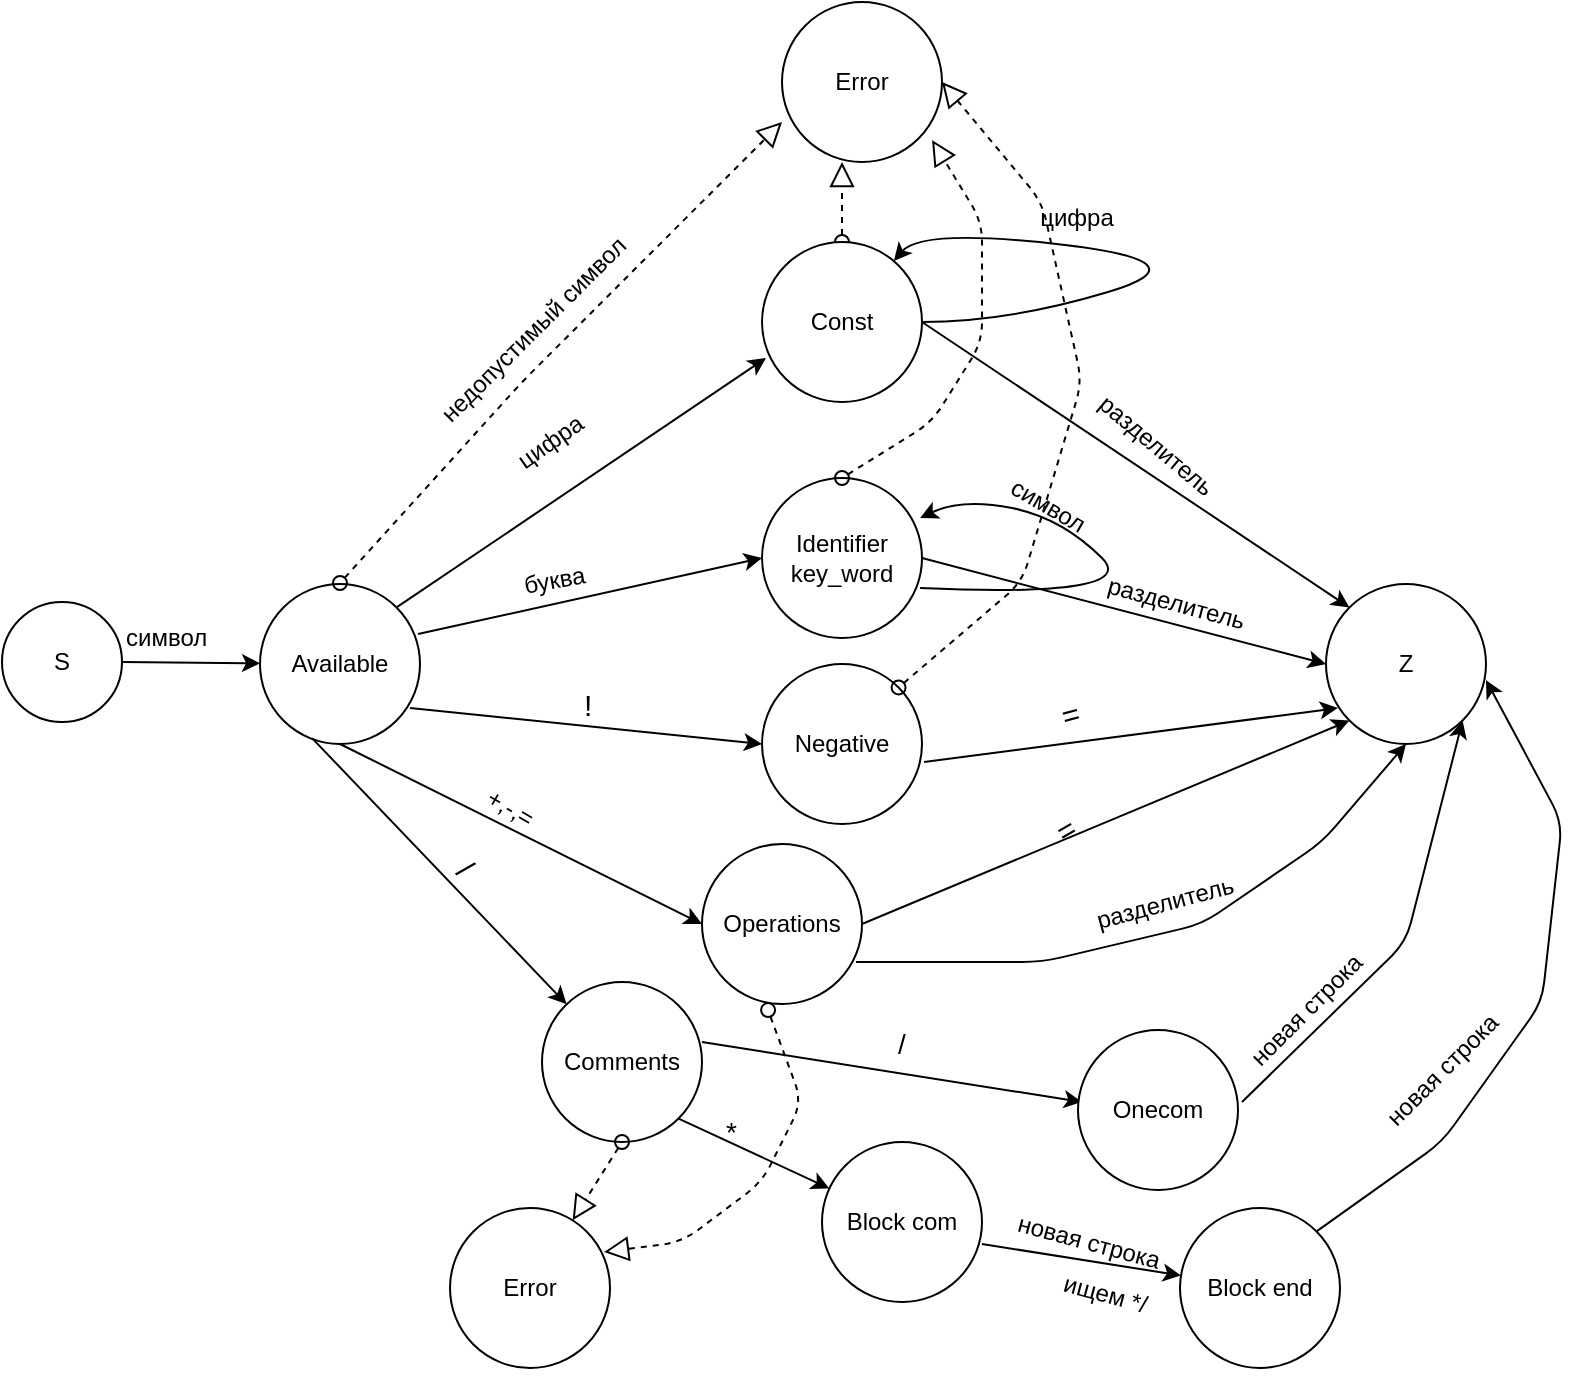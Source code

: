 <mxfile version="10.5.0" type="github"><diagram id="b9ay16vo6st4NUmXImh3" name="Page-1"><mxGraphModel dx="840" dy="440" grid="1" gridSize="10" guides="1" tooltips="1" connect="1" arrows="1" fold="1" page="1" pageScale="1" pageWidth="827" pageHeight="1169" math="0" shadow="0"><root><mxCell id="0"/><mxCell id="1" parent="0"/><mxCell id="tLR6-PcNAFqwia3icdPn-2" value="S" style="ellipse;whiteSpace=wrap;html=1;aspect=fixed;" vertex="1" parent="1"><mxGeometry x="10" y="330" width="60" height="60" as="geometry"/></mxCell><mxCell id="tLR6-PcNAFqwia3icdPn-3" value="" style="endArrow=classic;html=1;exitX=1;exitY=0.5;exitDx=0;exitDy=0;" edge="1" parent="1" source="tLR6-PcNAFqwia3icdPn-2" target="tLR6-PcNAFqwia3icdPn-4"><mxGeometry width="50" height="50" relative="1" as="geometry"><mxPoint x="90" y="361" as="sourcePoint"/><mxPoint x="150" y="361" as="targetPoint"/></mxGeometry></mxCell><mxCell id="tLR6-PcNAFqwia3icdPn-4" value="Available" style="ellipse;whiteSpace=wrap;html=1;aspect=fixed;" vertex="1" parent="1"><mxGeometry x="139" y="321" width="80" height="80" as="geometry"/></mxCell><mxCell id="tLR6-PcNAFqwia3icdPn-5" value="Error" style="ellipse;whiteSpace=wrap;html=1;aspect=fixed;" vertex="1" parent="1"><mxGeometry x="400" y="30" width="80" height="80" as="geometry"/></mxCell><mxCell id="tLR6-PcNAFqwia3icdPn-7" value="" style="startArrow=oval;startFill=0;startSize=7;endArrow=block;endFill=0;endSize=10;dashed=1;html=1;exitX=0.5;exitY=0;exitDx=0;exitDy=0;" edge="1" parent="1" source="tLR6-PcNAFqwia3icdPn-10"><mxGeometry width="100" relative="1" as="geometry"><mxPoint x="429.5" y="130" as="sourcePoint"/><mxPoint x="430" y="110" as="targetPoint"/></mxGeometry></mxCell><mxCell id="tLR6-PcNAFqwia3icdPn-8" value="недопустимый символ" style="text;html=1;resizable=0;points=[];autosize=1;align=left;verticalAlign=top;spacingTop=-4;rotation=-45;" vertex="1" parent="1"><mxGeometry x="210" y="180" width="140" height="20" as="geometry"/></mxCell><mxCell id="tLR6-PcNAFqwia3icdPn-9" value="" style="startArrow=oval;startFill=0;startSize=7;endArrow=block;endFill=0;endSize=10;dashed=1;html=1;entryX=0;entryY=0.75;entryDx=0;entryDy=0;entryPerimeter=0;" edge="1" parent="1" target="tLR6-PcNAFqwia3icdPn-5"><mxGeometry width="100" relative="1" as="geometry"><mxPoint x="179" y="320.5" as="sourcePoint"/><mxPoint x="400" y="70" as="targetPoint"/><Array as="points"><mxPoint x="270" y="220"/></Array></mxGeometry></mxCell><mxCell id="tLR6-PcNAFqwia3icdPn-10" value="Const" style="ellipse;whiteSpace=wrap;html=1;aspect=fixed;" vertex="1" parent="1"><mxGeometry x="390" y="150" width="80" height="80" as="geometry"/></mxCell><mxCell id="tLR6-PcNAFqwia3icdPn-12" value="" style="endArrow=classic;html=1;entryX=0.025;entryY=0.725;entryDx=0;entryDy=0;entryPerimeter=0;exitX=1;exitY=0;exitDx=0;exitDy=0;" edge="1" parent="1" source="tLR6-PcNAFqwia3icdPn-4" target="tLR6-PcNAFqwia3icdPn-10"><mxGeometry width="50" height="50" relative="1" as="geometry"><mxPoint x="200" y="338" as="sourcePoint"/><mxPoint x="250" y="288" as="targetPoint"/></mxGeometry></mxCell><mxCell id="tLR6-PcNAFqwia3icdPn-13" value="цифра" style="text;html=1;resizable=0;points=[];autosize=1;align=left;verticalAlign=top;spacingTop=-4;rotation=-35;direction=south;" vertex="1" parent="1"><mxGeometry x="274" y="243" width="20" height="50" as="geometry"/></mxCell><mxCell id="tLR6-PcNAFqwia3icdPn-15" value="" style="curved=1;endArrow=classic;html=1;" edge="1" parent="1" target="tLR6-PcNAFqwia3icdPn-10"><mxGeometry width="50" height="50" relative="1" as="geometry"><mxPoint x="470" y="190" as="sourcePoint"/><mxPoint x="473" y="140" as="targetPoint"/><Array as="points"><mxPoint x="513" y="190"/><mxPoint x="613" y="160"/><mxPoint x="470" y="143"/></Array></mxGeometry></mxCell><mxCell id="tLR6-PcNAFqwia3icdPn-16" value="цифра" style="text;html=1;resizable=0;points=[];align=center;verticalAlign=middle;labelBackgroundColor=#ffffff;" vertex="1" connectable="0" parent="tLR6-PcNAFqwia3icdPn-15"><mxGeometry x="-0.577" y="-3" relative="1" as="geometry"><mxPoint x="11" y="-48.5" as="offset"/></mxGeometry></mxCell><mxCell id="tLR6-PcNAFqwia3icdPn-17" value="&lt;div&gt;Identifier&lt;/div&gt;&lt;div&gt;key_word&lt;br&gt;&lt;/div&gt;" style="ellipse;whiteSpace=wrap;html=1;aspect=fixed;" vertex="1" parent="1"><mxGeometry x="390" y="268" width="80" height="80" as="geometry"/></mxCell><mxCell id="tLR6-PcNAFqwia3icdPn-18" value="" style="endArrow=classic;html=1;exitX=0.988;exitY=0.313;exitDx=0;exitDy=0;exitPerimeter=0;entryX=0;entryY=0.5;entryDx=0;entryDy=0;" edge="1" parent="1" source="tLR6-PcNAFqwia3icdPn-4" target="tLR6-PcNAFqwia3icdPn-17"><mxGeometry width="50" height="50" relative="1" as="geometry"><mxPoint x="219" y="380" as="sourcePoint"/><mxPoint x="269" y="330" as="targetPoint"/></mxGeometry></mxCell><mxCell id="tLR6-PcNAFqwia3icdPn-19" value="буква" style="text;html=1;resizable=0;points=[];autosize=1;align=left;verticalAlign=top;spacingTop=-4;rotation=-10;" vertex="1" parent="1"><mxGeometry x="269" y="308" width="50" height="20" as="geometry"/></mxCell><mxCell id="tLR6-PcNAFqwia3icdPn-20" value="" style="curved=1;endArrow=classic;html=1;entryX=0.988;entryY=0.25;entryDx=0;entryDy=0;entryPerimeter=0;exitX=0.988;exitY=0.688;exitDx=0;exitDy=0;exitPerimeter=0;" edge="1" parent="1" source="tLR6-PcNAFqwia3icdPn-17" target="tLR6-PcNAFqwia3icdPn-17"><mxGeometry width="50" height="50" relative="1" as="geometry"><mxPoint x="460" y="330" as="sourcePoint"/><mxPoint x="510" y="278" as="targetPoint"/><Array as="points"><mxPoint x="580" y="328"/><mxPoint x="540" y="288"/><mxPoint x="490" y="278"/></Array></mxGeometry></mxCell><mxCell id="tLR6-PcNAFqwia3icdPn-21" value="символ" style="text;html=1;resizable=0;points=[];autosize=1;align=left;verticalAlign=top;spacingTop=-4;" vertex="1" parent="1"><mxGeometry x="70" y="338" width="60" height="20" as="geometry"/></mxCell><mxCell id="tLR6-PcNAFqwia3icdPn-22" value="символ" style="text;html=1;resizable=0;points=[];autosize=1;align=left;verticalAlign=top;spacingTop=-4;rotation=30;" vertex="1" parent="1"><mxGeometry x="510" y="276" width="60" height="20" as="geometry"/></mxCell><mxCell id="tLR6-PcNAFqwia3icdPn-26" value="" style="startArrow=oval;startFill=0;startSize=7;endArrow=block;endFill=0;endSize=10;dashed=1;html=1;entryX=0.938;entryY=0.863;entryDx=0;entryDy=0;entryPerimeter=0;" edge="1" parent="1" target="tLR6-PcNAFqwia3icdPn-5"><mxGeometry width="100" relative="1" as="geometry"><mxPoint x="430" y="268" as="sourcePoint"/><mxPoint x="530" y="268" as="targetPoint"/><Array as="points"><mxPoint x="475" y="240"/><mxPoint x="500" y="200"/><mxPoint x="500" y="140"/></Array></mxGeometry></mxCell><mxCell id="tLR6-PcNAFqwia3icdPn-27" value="" style="endArrow=classic;html=1;exitX=0.938;exitY=0.775;exitDx=0;exitDy=0;exitPerimeter=0;entryX=0;entryY=0.5;entryDx=0;entryDy=0;" edge="1" parent="1" source="tLR6-PcNAFqwia3icdPn-4" target="tLR6-PcNAFqwia3icdPn-28"><mxGeometry width="50" height="50" relative="1" as="geometry"><mxPoint x="200" y="398" as="sourcePoint"/><mxPoint x="380" y="430" as="targetPoint"/></mxGeometry></mxCell><mxCell id="tLR6-PcNAFqwia3icdPn-28" value="Negative" style="ellipse;whiteSpace=wrap;html=1;aspect=fixed;" vertex="1" parent="1"><mxGeometry x="390" y="361" width="80" height="80" as="geometry"/></mxCell><mxCell id="tLR6-PcNAFqwia3icdPn-29" value="&lt;font style=&quot;font-size: 15px&quot;&gt;!&lt;/font&gt;" style="text;html=1;resizable=0;points=[];autosize=1;align=left;verticalAlign=top;spacingTop=-4;" vertex="1" parent="1"><mxGeometry x="299" y="370" width="20" height="20" as="geometry"/></mxCell><mxCell id="tLR6-PcNAFqwia3icdPn-30" value="" style="startArrow=oval;startFill=0;startSize=7;endArrow=block;endFill=0;endSize=10;dashed=1;html=1;exitX=1;exitY=0;exitDx=0;exitDy=0;entryX=1;entryY=0.5;entryDx=0;entryDy=0;" edge="1" parent="1" source="tLR6-PcNAFqwia3icdPn-28" target="tLR6-PcNAFqwia3icdPn-5"><mxGeometry width="100" relative="1" as="geometry"><mxPoint x="450" y="357.5" as="sourcePoint"/><mxPoint x="550" y="357.5" as="targetPoint"/><Array as="points"><mxPoint x="520" y="320"/><mxPoint x="550" y="220"/><mxPoint x="530" y="130"/></Array></mxGeometry></mxCell><mxCell id="tLR6-PcNAFqwia3icdPn-31" value="" style="endArrow=classic;html=1;exitX=0.5;exitY=1;exitDx=0;exitDy=0;entryX=0;entryY=0.5;entryDx=0;entryDy=0;" edge="1" parent="1" source="tLR6-PcNAFqwia3icdPn-4" target="tLR6-PcNAFqwia3icdPn-33"><mxGeometry width="50" height="50" relative="1" as="geometry"><mxPoint x="197" y="402" as="sourcePoint"/><mxPoint x="350" y="510" as="targetPoint"/></mxGeometry></mxCell><mxCell id="tLR6-PcNAFqwia3icdPn-32" value="+,-,=" style="text;html=1;resizable=0;points=[];autosize=1;align=left;verticalAlign=top;spacingTop=-4;rotation=30;" vertex="1" parent="1"><mxGeometry x="249" y="426" width="40" height="20" as="geometry"/></mxCell><mxCell id="tLR6-PcNAFqwia3icdPn-33" value="Operations" style="ellipse;whiteSpace=wrap;html=1;aspect=fixed;" vertex="1" parent="1"><mxGeometry x="360" y="451" width="80" height="80" as="geometry"/></mxCell><mxCell id="tLR6-PcNAFqwia3icdPn-34" value="" style="endArrow=classic;html=1;exitX=0.325;exitY=0.963;exitDx=0;exitDy=0;exitPerimeter=0;" edge="1" parent="1" source="tLR6-PcNAFqwia3icdPn-4" target="tLR6-PcNAFqwia3icdPn-35"><mxGeometry width="50" height="50" relative="1" as="geometry"><mxPoint x="163" y="390" as="sourcePoint"/><mxPoint x="320" y="560" as="targetPoint"/></mxGeometry></mxCell><mxCell id="tLR6-PcNAFqwia3icdPn-35" value="Comments" style="ellipse;whiteSpace=wrap;html=1;aspect=fixed;" vertex="1" parent="1"><mxGeometry x="280" y="520" width="80" height="80" as="geometry"/></mxCell><mxCell id="tLR6-PcNAFqwia3icdPn-38" value="&lt;font style=&quot;font-size: 15px&quot;&gt;/&lt;/font&gt;" style="text;html=1;resizable=0;points=[];autosize=1;align=left;verticalAlign=top;spacingTop=-4;rotation=45;direction=south;" vertex="1" parent="1"><mxGeometry x="237" y="457" width="20" height="20" as="geometry"/></mxCell><mxCell id="tLR6-PcNAFqwia3icdPn-41" value="Error" style="ellipse;whiteSpace=wrap;html=1;aspect=fixed;" vertex="1" parent="1"><mxGeometry x="234" y="633" width="80" height="80" as="geometry"/></mxCell><mxCell id="tLR6-PcNAFqwia3icdPn-44" value="" style="startArrow=oval;startFill=0;startSize=7;endArrow=block;endFill=0;endSize=10;dashed=1;html=1;exitX=0.413;exitY=1.038;exitDx=0;exitDy=0;exitPerimeter=0;entryX=0.963;entryY=0.275;entryDx=0;entryDy=0;entryPerimeter=0;" edge="1" parent="1" source="tLR6-PcNAFqwia3icdPn-33" target="tLR6-PcNAFqwia3icdPn-41"><mxGeometry width="100" relative="1" as="geometry"><mxPoint x="10" y="730" as="sourcePoint"/><mxPoint x="110" y="730" as="targetPoint"/><Array as="points"><mxPoint x="410" y="580"/><mxPoint x="390" y="620"/><mxPoint x="350" y="650"/></Array></mxGeometry></mxCell><mxCell id="tLR6-PcNAFqwia3icdPn-45" value="" style="startArrow=oval;startFill=0;startSize=7;endArrow=block;endFill=0;endSize=10;dashed=1;html=1;exitX=0.5;exitY=1;exitDx=0;exitDy=0;" edge="1" parent="1" source="tLR6-PcNAFqwia3icdPn-35" target="tLR6-PcNAFqwia3icdPn-41"><mxGeometry width="100" relative="1" as="geometry"><mxPoint x="10" y="730" as="sourcePoint"/><mxPoint x="110" y="730" as="targetPoint"/></mxGeometry></mxCell><mxCell id="tLR6-PcNAFqwia3icdPn-46" value="Z" style="ellipse;whiteSpace=wrap;html=1;aspect=fixed;" vertex="1" parent="1"><mxGeometry x="672" y="321" width="80" height="80" as="geometry"/></mxCell><mxCell id="tLR6-PcNAFqwia3icdPn-49" value="" style="endArrow=classic;html=1;exitX=1;exitY=0.5;exitDx=0;exitDy=0;entryX=0;entryY=0;entryDx=0;entryDy=0;" edge="1" parent="1" source="tLR6-PcNAFqwia3icdPn-10" target="tLR6-PcNAFqwia3icdPn-46"><mxGeometry width="50" height="50" relative="1" as="geometry"><mxPoint x="480" y="200" as="sourcePoint"/><mxPoint x="640" y="250" as="targetPoint"/></mxGeometry></mxCell><mxCell id="tLR6-PcNAFqwia3icdPn-50" value="разделитель" style="text;html=1;resizable=0;points=[];autosize=1;align=left;verticalAlign=top;spacingTop=-4;rotation=40;direction=south;" vertex="1" parent="1"><mxGeometry x="534" y="216" width="20" height="90" as="geometry"/></mxCell><mxCell id="tLR6-PcNAFqwia3icdPn-51" value="разделитель" style="text;html=1;resizable=0;points=[];autosize=1;align=left;verticalAlign=top;spacingTop=-4;rotation=15;" vertex="1" parent="1"><mxGeometry x="560" y="323" width="90" height="20" as="geometry"/></mxCell><mxCell id="tLR6-PcNAFqwia3icdPn-55" value="" style="endArrow=classic;html=1;entryX=0;entryY=0.5;entryDx=0;entryDy=0;exitX=1;exitY=0.5;exitDx=0;exitDy=0;" edge="1" parent="1" source="tLR6-PcNAFqwia3icdPn-17" target="tLR6-PcNAFqwia3icdPn-46"><mxGeometry width="50" height="50" relative="1" as="geometry"><mxPoint x="470" y="328" as="sourcePoint"/><mxPoint x="520" y="278" as="targetPoint"/></mxGeometry></mxCell><mxCell id="tLR6-PcNAFqwia3icdPn-56" value="" style="endArrow=classic;html=1;exitX=1.013;exitY=0.613;exitDx=0;exitDy=0;exitPerimeter=0;entryX=0.075;entryY=0.775;entryDx=0;entryDy=0;entryPerimeter=0;" edge="1" parent="1" source="tLR6-PcNAFqwia3icdPn-28" target="tLR6-PcNAFqwia3icdPn-46"><mxGeometry width="50" height="50" relative="1" as="geometry"><mxPoint x="519" y="446" as="sourcePoint"/><mxPoint x="569" y="396" as="targetPoint"/></mxGeometry></mxCell><mxCell id="tLR6-PcNAFqwia3icdPn-57" value="&lt;font style=&quot;font-size: 15px&quot;&gt;=&lt;/font&gt;" style="text;html=1;resizable=0;points=[];autosize=1;align=left;verticalAlign=top;spacingTop=-4;rotation=-15;" vertex="1" parent="1"><mxGeometry x="538" y="374" width="20" height="20" as="geometry"/></mxCell><mxCell id="tLR6-PcNAFqwia3icdPn-58" value="" style="endArrow=classic;html=1;exitX=1;exitY=0.5;exitDx=0;exitDy=0;entryX=0;entryY=1;entryDx=0;entryDy=0;" edge="1" parent="1" source="tLR6-PcNAFqwia3icdPn-33" target="tLR6-PcNAFqwia3icdPn-46"><mxGeometry width="50" height="50" relative="1" as="geometry"><mxPoint x="440" y="517" as="sourcePoint"/><mxPoint x="490" y="467" as="targetPoint"/></mxGeometry></mxCell><mxCell id="tLR6-PcNAFqwia3icdPn-59" value="&lt;font style=&quot;font-size: 15px&quot;&gt;=&lt;/font&gt;" style="text;html=1;resizable=0;points=[];autosize=1;align=left;verticalAlign=top;spacingTop=-4;rotation=-30;direction=west;" vertex="1" parent="1"><mxGeometry x="534" y="431" width="20" height="20" as="geometry"/></mxCell><mxCell id="tLR6-PcNAFqwia3icdPn-60" value="" style="endArrow=classic;html=1;exitX=0.963;exitY=0.738;exitDx=0;exitDy=0;exitPerimeter=0;entryX=0.5;entryY=1;entryDx=0;entryDy=0;" edge="1" parent="1" source="tLR6-PcNAFqwia3icdPn-33" target="tLR6-PcNAFqwia3icdPn-46"><mxGeometry width="50" height="50" relative="1" as="geometry"><mxPoint x="523" y="538" as="sourcePoint"/><mxPoint x="573" y="488" as="targetPoint"/><Array as="points"><mxPoint x="530" y="510"/><mxPoint x="610" y="491"/><mxPoint x="670" y="450"/></Array></mxGeometry></mxCell><mxCell id="tLR6-PcNAFqwia3icdPn-62" value="разделитель" style="text;html=1;resizable=0;points=[];autosize=1;align=left;verticalAlign=top;spacingTop=-4;rotation=-15;" vertex="1" parent="1"><mxGeometry x="554" y="469" width="90" height="20" as="geometry"/></mxCell><mxCell id="tLR6-PcNAFqwia3icdPn-64" value="" style="endArrow=classic;html=1;" edge="1" parent="1"><mxGeometry width="50" height="50" relative="1" as="geometry"><mxPoint x="360" y="550" as="sourcePoint"/><mxPoint x="550" y="580" as="targetPoint"/></mxGeometry></mxCell><mxCell id="tLR6-PcNAFqwia3icdPn-66" value="Onecom" style="ellipse;whiteSpace=wrap;html=1;aspect=fixed;" vertex="1" parent="1"><mxGeometry x="548" y="544" width="80" height="80" as="geometry"/></mxCell><mxCell id="tLR6-PcNAFqwia3icdPn-67" value="&lt;font style=&quot;font-size: 14px&quot;&gt;/&lt;/font&gt;" style="text;html=1;resizable=0;points=[];autosize=1;align=left;verticalAlign=top;spacingTop=-4;" vertex="1" parent="1"><mxGeometry x="456" y="540" width="20" height="20" as="geometry"/></mxCell><mxCell id="tLR6-PcNAFqwia3icdPn-68" value="" style="endArrow=classic;html=1;entryX=1;entryY=1;entryDx=0;entryDy=0;" edge="1" parent="1" target="tLR6-PcNAFqwia3icdPn-46"><mxGeometry width="50" height="50" relative="1" as="geometry"><mxPoint x="630" y="580" as="sourcePoint"/><mxPoint x="712" y="512" as="targetPoint"/><Array as="points"><mxPoint x="712" y="500"/></Array></mxGeometry></mxCell><mxCell id="tLR6-PcNAFqwia3icdPn-69" value="новая строка" style="text;html=1;resizable=0;points=[];autosize=1;align=left;verticalAlign=top;spacingTop=-4;rotation=-45;" vertex="1" parent="1"><mxGeometry x="622" y="520" width="90" height="20" as="geometry"/></mxCell><mxCell id="tLR6-PcNAFqwia3icdPn-70" value="" style="endArrow=classic;html=1;exitX=1;exitY=1;exitDx=0;exitDy=0;" edge="1" parent="1" source="tLR6-PcNAFqwia3icdPn-35" target="tLR6-PcNAFqwia3icdPn-71"><mxGeometry width="50" height="50" relative="1" as="geometry"><mxPoint x="476" y="700" as="sourcePoint"/><mxPoint x="460" y="640" as="targetPoint"/></mxGeometry></mxCell><mxCell id="tLR6-PcNAFqwia3icdPn-71" value="Block com" style="ellipse;whiteSpace=wrap;html=1;aspect=fixed;" vertex="1" parent="1"><mxGeometry x="420" y="600" width="80" height="80" as="geometry"/></mxCell><mxCell id="tLR6-PcNAFqwia3icdPn-72" value="&lt;font style=&quot;font-size: 14px&quot;&gt;*&lt;/font&gt;" style="text;html=1;resizable=0;points=[];autosize=1;align=left;verticalAlign=top;spacingTop=-4;" vertex="1" parent="1"><mxGeometry x="370" y="584" width="20" height="20" as="geometry"/></mxCell><mxCell id="tLR6-PcNAFqwia3icdPn-73" value="" style="endArrow=classic;html=1;" edge="1" parent="1" target="tLR6-PcNAFqwia3icdPn-75"><mxGeometry width="50" height="50" relative="1" as="geometry"><mxPoint x="500" y="651" as="sourcePoint"/><mxPoint x="600" y="670" as="targetPoint"/></mxGeometry></mxCell><mxCell id="tLR6-PcNAFqwia3icdPn-74" value="новая строка" style="text;html=1;resizable=0;points=[];autosize=1;align=left;verticalAlign=top;spacingTop=-4;rotation=15;" vertex="1" parent="1"><mxGeometry x="515" y="642" width="90" height="20" as="geometry"/></mxCell><mxCell id="tLR6-PcNAFqwia3icdPn-75" value="Block end" style="ellipse;whiteSpace=wrap;html=1;aspect=fixed;" vertex="1" parent="1"><mxGeometry x="599" y="633" width="80" height="80" as="geometry"/></mxCell><mxCell id="tLR6-PcNAFqwia3icdPn-76" value="ищем */" style="text;html=1;resizable=0;points=[];autosize=1;align=left;verticalAlign=top;spacingTop=-4;rotation=15;direction=south;" vertex="1" parent="1"><mxGeometry x="534" y="662" width="20" height="60" as="geometry"/></mxCell><mxCell id="tLR6-PcNAFqwia3icdPn-77" value="" style="endArrow=classic;html=1;exitX=1;exitY=0;exitDx=0;exitDy=0;entryX=1;entryY=0.6;entryDx=0;entryDy=0;entryPerimeter=0;" edge="1" parent="1" source="tLR6-PcNAFqwia3icdPn-75" target="tLR6-PcNAFqwia3icdPn-46"><mxGeometry width="50" height="50" relative="1" as="geometry"><mxPoint x="690" y="644" as="sourcePoint"/><mxPoint x="740" y="594" as="targetPoint"/><Array as="points"><mxPoint x="730" y="600"/><mxPoint x="780" y="530"/><mxPoint x="790" y="440"/></Array></mxGeometry></mxCell><mxCell id="tLR6-PcNAFqwia3icdPn-78" value="новая строка" style="text;html=1;resizable=0;points=[];autosize=1;align=left;verticalAlign=top;spacingTop=-4;rotation=-45;" vertex="1" parent="1"><mxGeometry x="690" y="550" width="90" height="20" as="geometry"/></mxCell></root></mxGraphModel></diagram></mxfile>